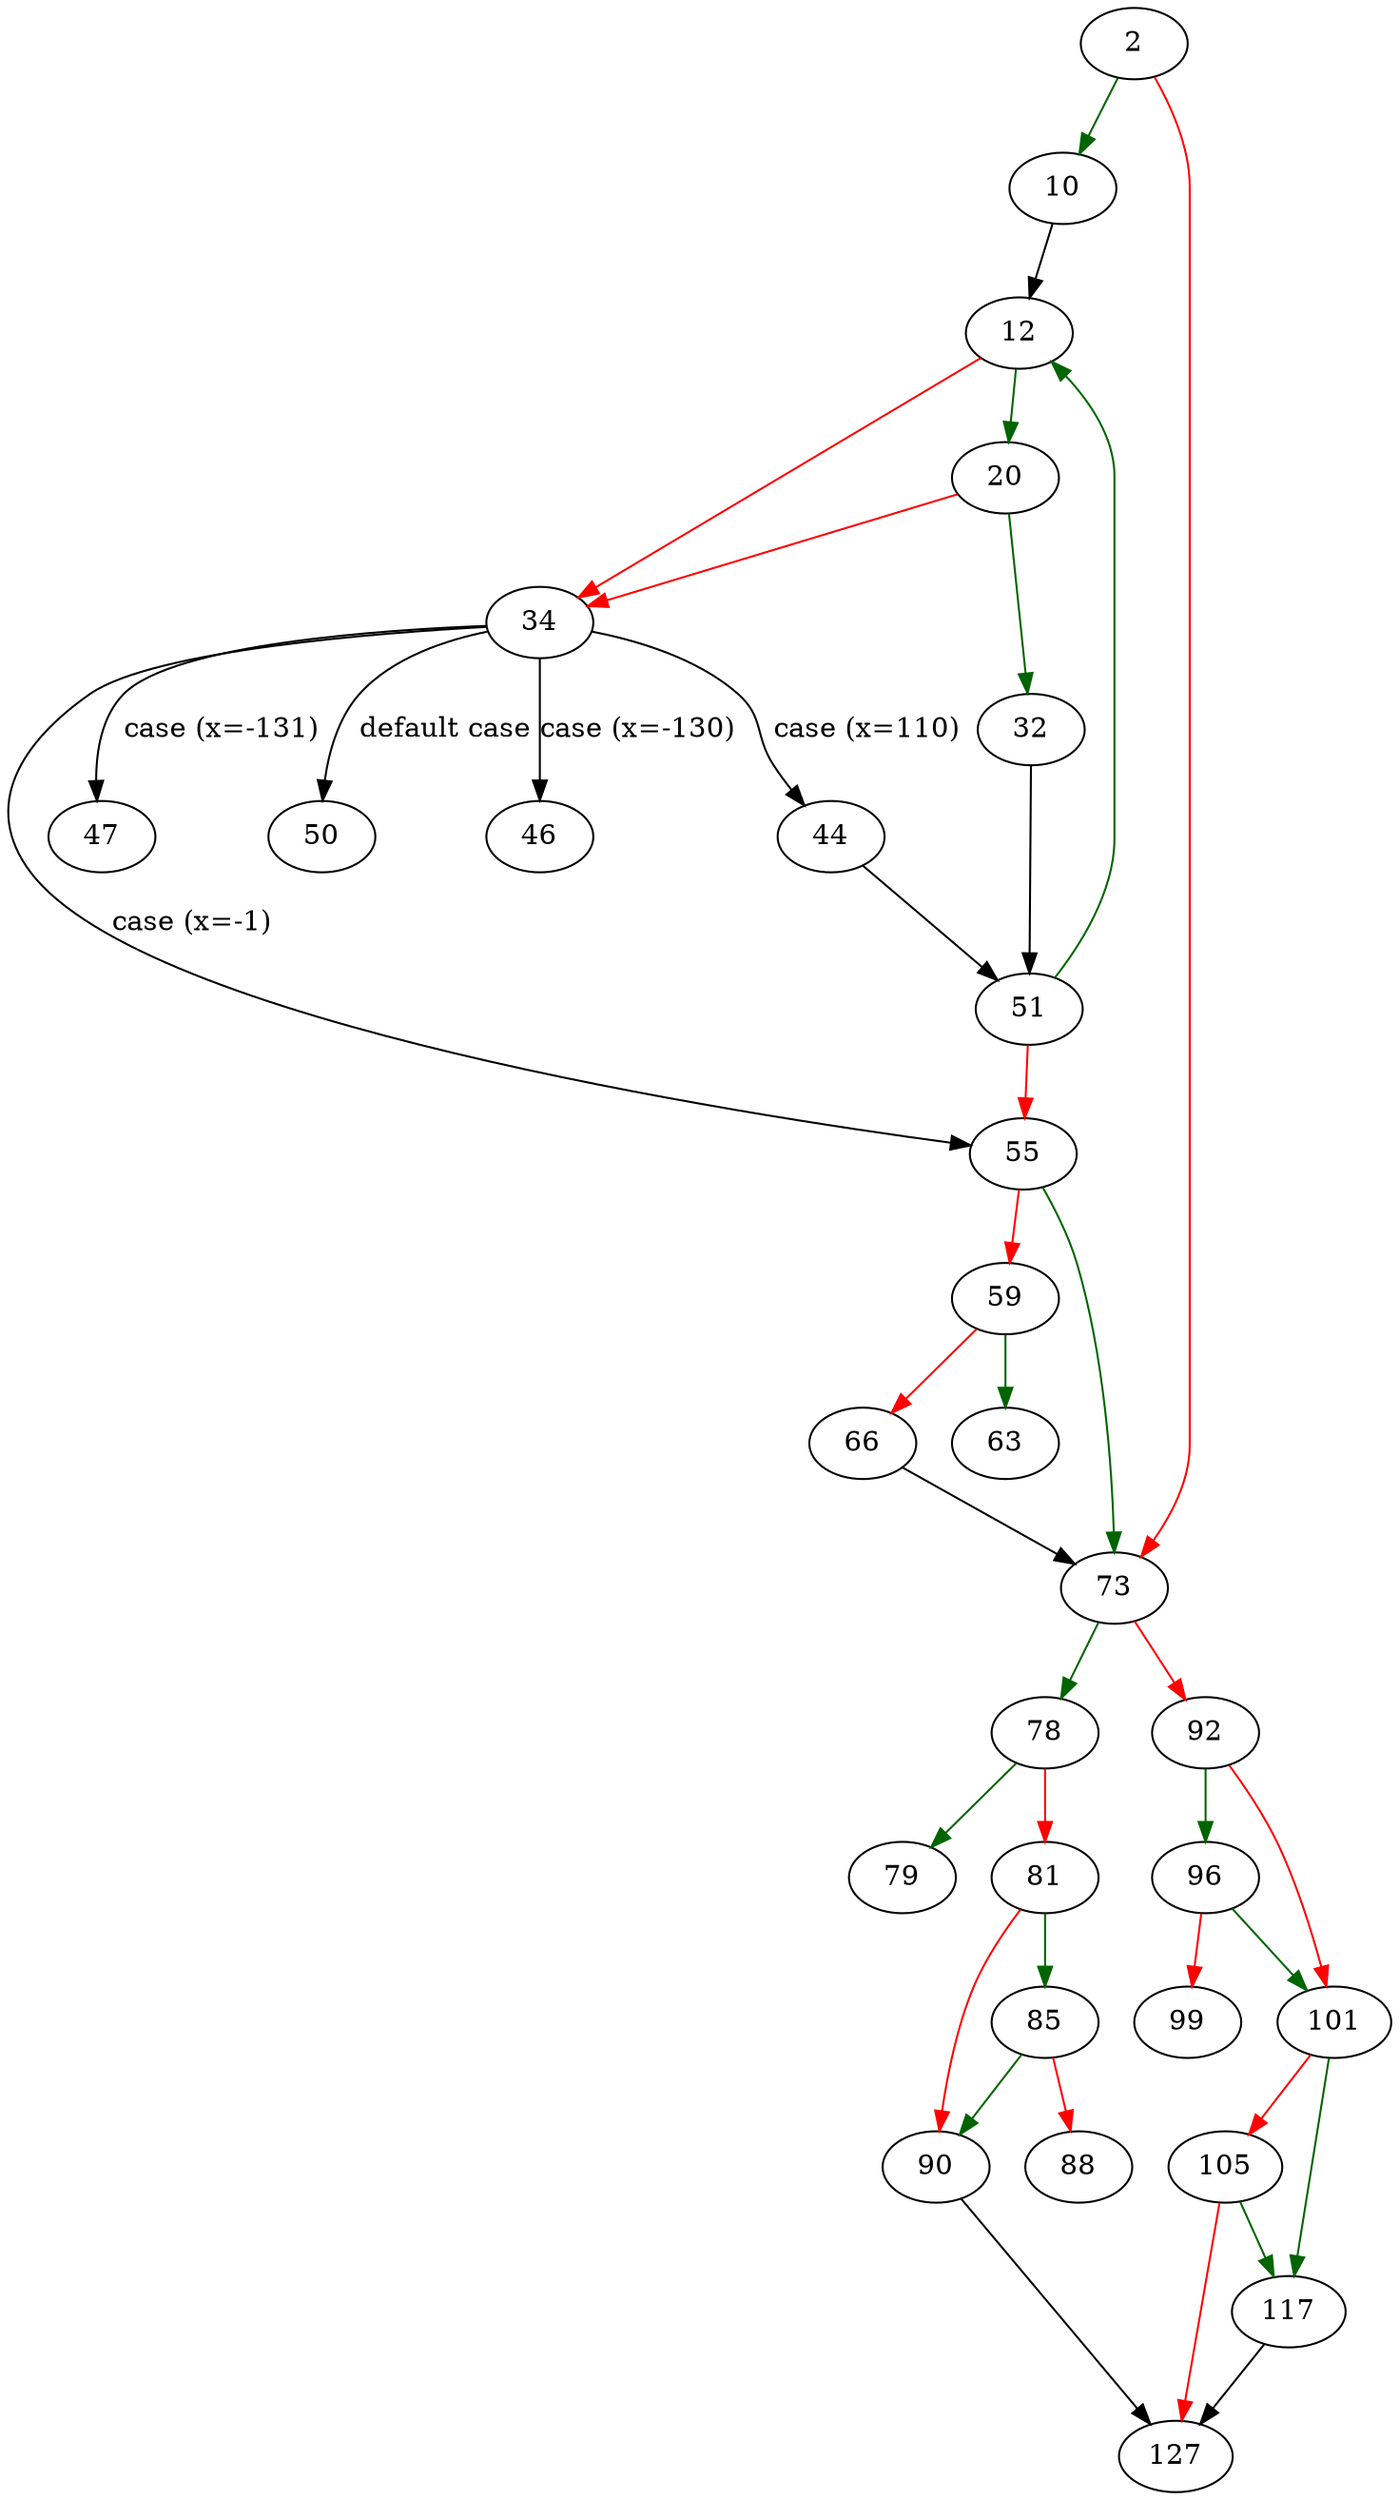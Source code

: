 strict digraph "main" {
	// Node definitions.
	2 [entry=true];
	10;
	73;
	12;
	20;
	34;
	32;
	51;
	44;
	55;
	46;
	47;
	50;
	59;
	63;
	66;
	78;
	92;
	79;
	81;
	85;
	90;
	88;
	127;
	96;
	101;
	99;
	117;
	105;

	// Edge definitions.
	2 -> 10 [
		color=darkgreen
		cond=true
	];
	2 -> 73 [
		color=red
		cond=false
	];
	10 -> 12;
	73 -> 78 [
		color=darkgreen
		cond=true
	];
	73 -> 92 [
		color=red
		cond=false
	];
	12 -> 20 [
		color=darkgreen
		cond=true
	];
	12 -> 34 [
		color=red
		cond=false
	];
	20 -> 34 [
		color=red
		cond=false
	];
	20 -> 32 [
		color=darkgreen
		cond=true
	];
	34 -> 44 [
		cond="case (x=110)"
		label="case (x=110)"
	];
	34 -> 55 [
		cond="case (x=-1)"
		label="case (x=-1)"
	];
	34 -> 46 [
		cond="case (x=-130)"
		label="case (x=-130)"
	];
	34 -> 47 [
		cond="case (x=-131)"
		label="case (x=-131)"
	];
	34 -> 50 [
		cond="default case"
		label="default case"
	];
	32 -> 51;
	51 -> 12 [
		color=darkgreen
		cond=true
	];
	51 -> 55 [
		color=red
		cond=false
	];
	44 -> 51;
	55 -> 73 [
		color=darkgreen
		cond=true
	];
	55 -> 59 [
		color=red
		cond=false
	];
	59 -> 63 [
		color=darkgreen
		cond=true
	];
	59 -> 66 [
		color=red
		cond=false
	];
	66 -> 73;
	78 -> 79 [
		color=darkgreen
		cond=true
	];
	78 -> 81 [
		color=red
		cond=false
	];
	92 -> 96 [
		color=darkgreen
		cond=true
	];
	92 -> 101 [
		color=red
		cond=false
	];
	81 -> 85 [
		color=darkgreen
		cond=true
	];
	81 -> 90 [
		color=red
		cond=false
	];
	85 -> 90 [
		color=darkgreen
		cond=true
	];
	85 -> 88 [
		color=red
		cond=false
	];
	90 -> 127;
	96 -> 101 [
		color=darkgreen
		cond=true
	];
	96 -> 99 [
		color=red
		cond=false
	];
	101 -> 117 [
		color=darkgreen
		cond=true
	];
	101 -> 105 [
		color=red
		cond=false
	];
	117 -> 127;
	105 -> 127 [
		color=red
		cond=false
	];
	105 -> 117 [
		color=darkgreen
		cond=true
	];
}